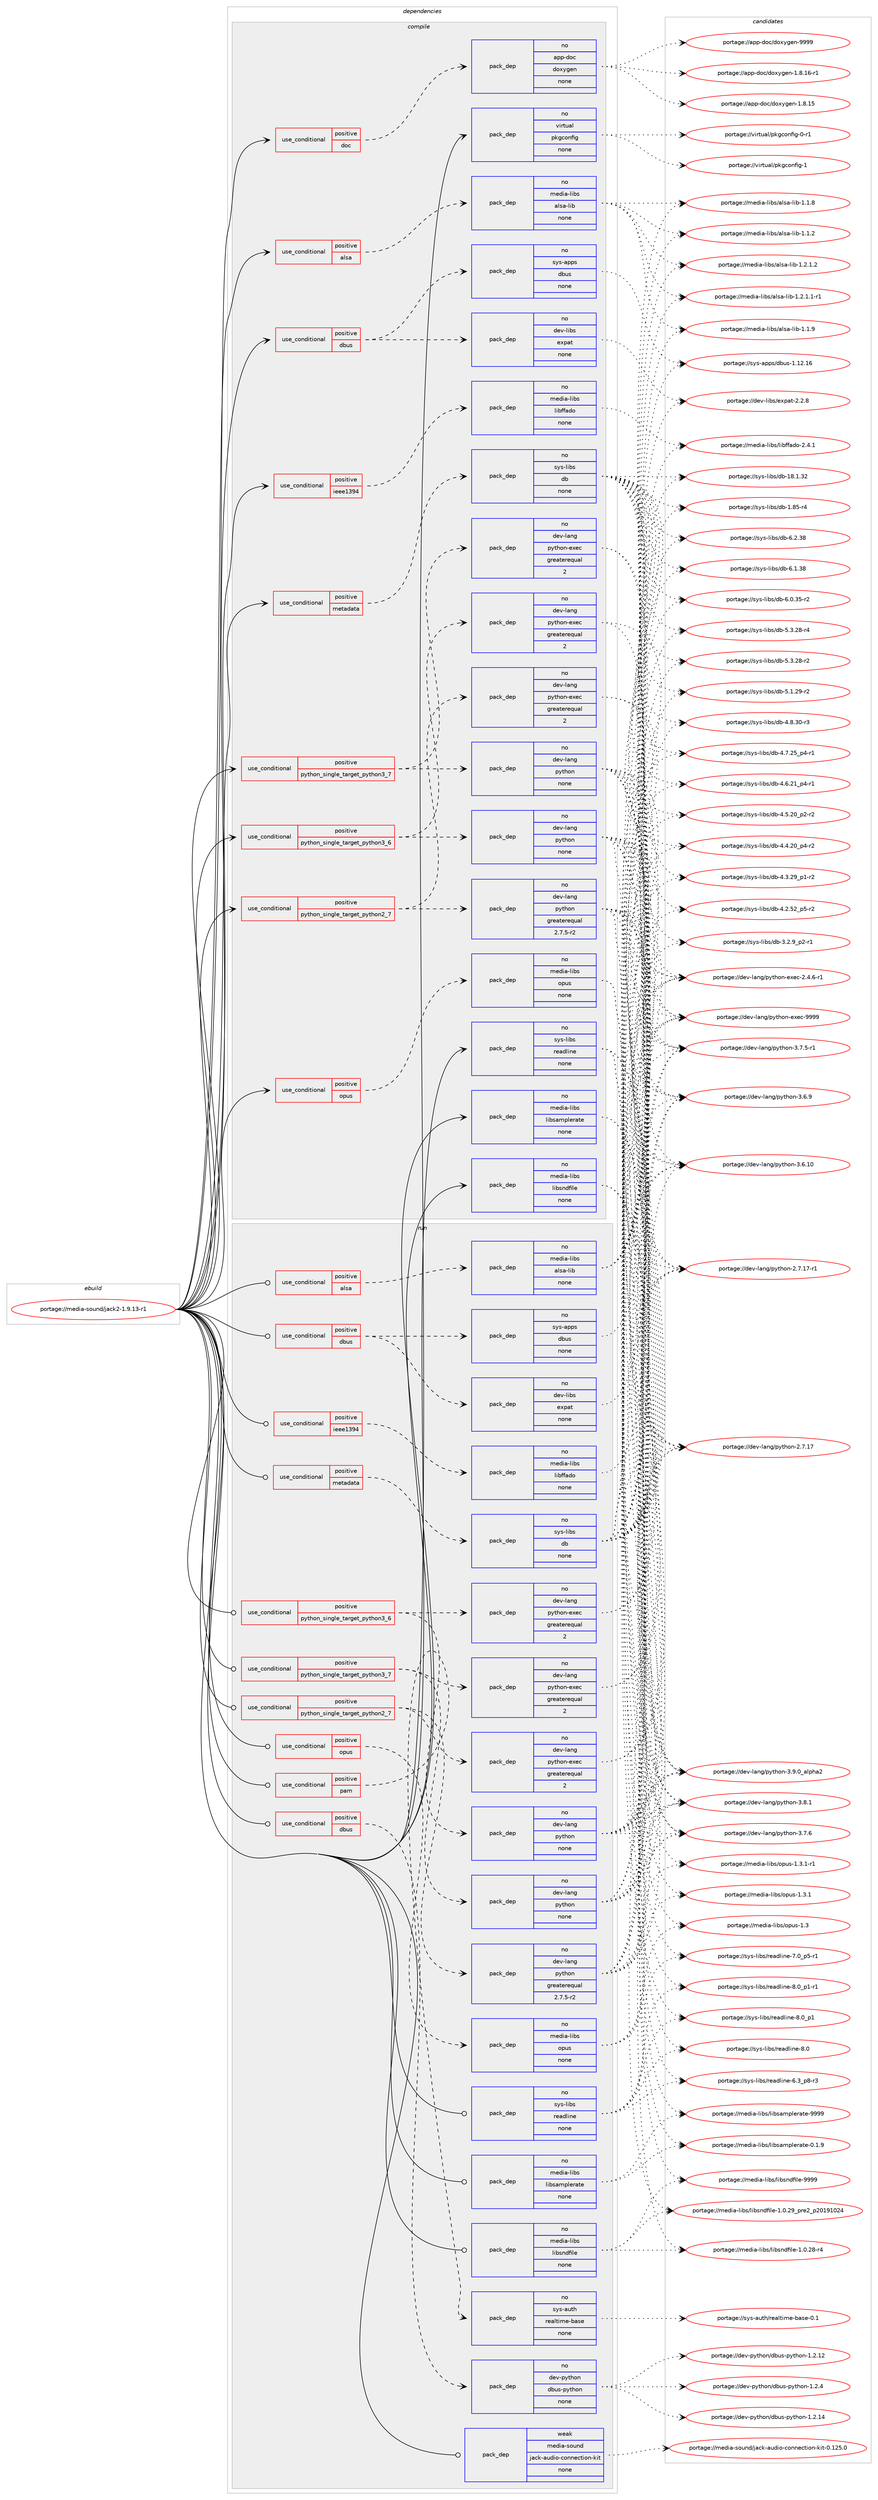 digraph prolog {

# *************
# Graph options
# *************

newrank=true;
concentrate=true;
compound=true;
graph [rankdir=LR,fontname=Helvetica,fontsize=10,ranksep=1.5];#, ranksep=2.5, nodesep=0.2];
edge  [arrowhead=vee];
node  [fontname=Helvetica,fontsize=10];

# **********
# The ebuild
# **********

subgraph cluster_leftcol {
color=gray;
rank=same;
label=<<i>ebuild</i>>;
id [label="portage://media-sound/jack2-1.9.13-r1", color=red, width=4, href="../media-sound/jack2-1.9.13-r1.svg"];
}

# ****************
# The dependencies
# ****************

subgraph cluster_midcol {
color=gray;
label=<<i>dependencies</i>>;
subgraph cluster_compile {
fillcolor="#eeeeee";
style=filled;
label=<<i>compile</i>>;
subgraph cond43619 {
dependency192289 [label=<<TABLE BORDER="0" CELLBORDER="1" CELLSPACING="0" CELLPADDING="4"><TR><TD ROWSPAN="3" CELLPADDING="10">use_conditional</TD></TR><TR><TD>positive</TD></TR><TR><TD>alsa</TD></TR></TABLE>>, shape=none, color=red];
subgraph pack145715 {
dependency192290 [label=<<TABLE BORDER="0" CELLBORDER="1" CELLSPACING="0" CELLPADDING="4" WIDTH="220"><TR><TD ROWSPAN="6" CELLPADDING="30">pack_dep</TD></TR><TR><TD WIDTH="110">no</TD></TR><TR><TD>media-libs</TD></TR><TR><TD>alsa-lib</TD></TR><TR><TD>none</TD></TR><TR><TD></TD></TR></TABLE>>, shape=none, color=blue];
}
dependency192289:e -> dependency192290:w [weight=20,style="dashed",arrowhead="vee"];
}
id:e -> dependency192289:w [weight=20,style="solid",arrowhead="vee"];
subgraph cond43620 {
dependency192291 [label=<<TABLE BORDER="0" CELLBORDER="1" CELLSPACING="0" CELLPADDING="4"><TR><TD ROWSPAN="3" CELLPADDING="10">use_conditional</TD></TR><TR><TD>positive</TD></TR><TR><TD>dbus</TD></TR></TABLE>>, shape=none, color=red];
subgraph pack145716 {
dependency192292 [label=<<TABLE BORDER="0" CELLBORDER="1" CELLSPACING="0" CELLPADDING="4" WIDTH="220"><TR><TD ROWSPAN="6" CELLPADDING="30">pack_dep</TD></TR><TR><TD WIDTH="110">no</TD></TR><TR><TD>dev-libs</TD></TR><TR><TD>expat</TD></TR><TR><TD>none</TD></TR><TR><TD></TD></TR></TABLE>>, shape=none, color=blue];
}
dependency192291:e -> dependency192292:w [weight=20,style="dashed",arrowhead="vee"];
subgraph pack145717 {
dependency192293 [label=<<TABLE BORDER="0" CELLBORDER="1" CELLSPACING="0" CELLPADDING="4" WIDTH="220"><TR><TD ROWSPAN="6" CELLPADDING="30">pack_dep</TD></TR><TR><TD WIDTH="110">no</TD></TR><TR><TD>sys-apps</TD></TR><TR><TD>dbus</TD></TR><TR><TD>none</TD></TR><TR><TD></TD></TR></TABLE>>, shape=none, color=blue];
}
dependency192291:e -> dependency192293:w [weight=20,style="dashed",arrowhead="vee"];
}
id:e -> dependency192291:w [weight=20,style="solid",arrowhead="vee"];
subgraph cond43621 {
dependency192294 [label=<<TABLE BORDER="0" CELLBORDER="1" CELLSPACING="0" CELLPADDING="4"><TR><TD ROWSPAN="3" CELLPADDING="10">use_conditional</TD></TR><TR><TD>positive</TD></TR><TR><TD>doc</TD></TR></TABLE>>, shape=none, color=red];
subgraph pack145718 {
dependency192295 [label=<<TABLE BORDER="0" CELLBORDER="1" CELLSPACING="0" CELLPADDING="4" WIDTH="220"><TR><TD ROWSPAN="6" CELLPADDING="30">pack_dep</TD></TR><TR><TD WIDTH="110">no</TD></TR><TR><TD>app-doc</TD></TR><TR><TD>doxygen</TD></TR><TR><TD>none</TD></TR><TR><TD></TD></TR></TABLE>>, shape=none, color=blue];
}
dependency192294:e -> dependency192295:w [weight=20,style="dashed",arrowhead="vee"];
}
id:e -> dependency192294:w [weight=20,style="solid",arrowhead="vee"];
subgraph cond43622 {
dependency192296 [label=<<TABLE BORDER="0" CELLBORDER="1" CELLSPACING="0" CELLPADDING="4"><TR><TD ROWSPAN="3" CELLPADDING="10">use_conditional</TD></TR><TR><TD>positive</TD></TR><TR><TD>ieee1394</TD></TR></TABLE>>, shape=none, color=red];
subgraph pack145719 {
dependency192297 [label=<<TABLE BORDER="0" CELLBORDER="1" CELLSPACING="0" CELLPADDING="4" WIDTH="220"><TR><TD ROWSPAN="6" CELLPADDING="30">pack_dep</TD></TR><TR><TD WIDTH="110">no</TD></TR><TR><TD>media-libs</TD></TR><TR><TD>libffado</TD></TR><TR><TD>none</TD></TR><TR><TD></TD></TR></TABLE>>, shape=none, color=blue];
}
dependency192296:e -> dependency192297:w [weight=20,style="dashed",arrowhead="vee"];
}
id:e -> dependency192296:w [weight=20,style="solid",arrowhead="vee"];
subgraph cond43623 {
dependency192298 [label=<<TABLE BORDER="0" CELLBORDER="1" CELLSPACING="0" CELLPADDING="4"><TR><TD ROWSPAN="3" CELLPADDING="10">use_conditional</TD></TR><TR><TD>positive</TD></TR><TR><TD>metadata</TD></TR></TABLE>>, shape=none, color=red];
subgraph pack145720 {
dependency192299 [label=<<TABLE BORDER="0" CELLBORDER="1" CELLSPACING="0" CELLPADDING="4" WIDTH="220"><TR><TD ROWSPAN="6" CELLPADDING="30">pack_dep</TD></TR><TR><TD WIDTH="110">no</TD></TR><TR><TD>sys-libs</TD></TR><TR><TD>db</TD></TR><TR><TD>none</TD></TR><TR><TD></TD></TR></TABLE>>, shape=none, color=blue];
}
dependency192298:e -> dependency192299:w [weight=20,style="dashed",arrowhead="vee"];
}
id:e -> dependency192298:w [weight=20,style="solid",arrowhead="vee"];
subgraph cond43624 {
dependency192300 [label=<<TABLE BORDER="0" CELLBORDER="1" CELLSPACING="0" CELLPADDING="4"><TR><TD ROWSPAN="3" CELLPADDING="10">use_conditional</TD></TR><TR><TD>positive</TD></TR><TR><TD>opus</TD></TR></TABLE>>, shape=none, color=red];
subgraph pack145721 {
dependency192301 [label=<<TABLE BORDER="0" CELLBORDER="1" CELLSPACING="0" CELLPADDING="4" WIDTH="220"><TR><TD ROWSPAN="6" CELLPADDING="30">pack_dep</TD></TR><TR><TD WIDTH="110">no</TD></TR><TR><TD>media-libs</TD></TR><TR><TD>opus</TD></TR><TR><TD>none</TD></TR><TR><TD></TD></TR></TABLE>>, shape=none, color=blue];
}
dependency192300:e -> dependency192301:w [weight=20,style="dashed",arrowhead="vee"];
}
id:e -> dependency192300:w [weight=20,style="solid",arrowhead="vee"];
subgraph cond43625 {
dependency192302 [label=<<TABLE BORDER="0" CELLBORDER="1" CELLSPACING="0" CELLPADDING="4"><TR><TD ROWSPAN="3" CELLPADDING="10">use_conditional</TD></TR><TR><TD>positive</TD></TR><TR><TD>python_single_target_python2_7</TD></TR></TABLE>>, shape=none, color=red];
subgraph pack145722 {
dependency192303 [label=<<TABLE BORDER="0" CELLBORDER="1" CELLSPACING="0" CELLPADDING="4" WIDTH="220"><TR><TD ROWSPAN="6" CELLPADDING="30">pack_dep</TD></TR><TR><TD WIDTH="110">no</TD></TR><TR><TD>dev-lang</TD></TR><TR><TD>python</TD></TR><TR><TD>greaterequal</TD></TR><TR><TD>2.7.5-r2</TD></TR></TABLE>>, shape=none, color=blue];
}
dependency192302:e -> dependency192303:w [weight=20,style="dashed",arrowhead="vee"];
subgraph pack145723 {
dependency192304 [label=<<TABLE BORDER="0" CELLBORDER="1" CELLSPACING="0" CELLPADDING="4" WIDTH="220"><TR><TD ROWSPAN="6" CELLPADDING="30">pack_dep</TD></TR><TR><TD WIDTH="110">no</TD></TR><TR><TD>dev-lang</TD></TR><TR><TD>python-exec</TD></TR><TR><TD>greaterequal</TD></TR><TR><TD>2</TD></TR></TABLE>>, shape=none, color=blue];
}
dependency192302:e -> dependency192304:w [weight=20,style="dashed",arrowhead="vee"];
}
id:e -> dependency192302:w [weight=20,style="solid",arrowhead="vee"];
subgraph cond43626 {
dependency192305 [label=<<TABLE BORDER="0" CELLBORDER="1" CELLSPACING="0" CELLPADDING="4"><TR><TD ROWSPAN="3" CELLPADDING="10">use_conditional</TD></TR><TR><TD>positive</TD></TR><TR><TD>python_single_target_python3_6</TD></TR></TABLE>>, shape=none, color=red];
subgraph pack145724 {
dependency192306 [label=<<TABLE BORDER="0" CELLBORDER="1" CELLSPACING="0" CELLPADDING="4" WIDTH="220"><TR><TD ROWSPAN="6" CELLPADDING="30">pack_dep</TD></TR><TR><TD WIDTH="110">no</TD></TR><TR><TD>dev-lang</TD></TR><TR><TD>python</TD></TR><TR><TD>none</TD></TR><TR><TD></TD></TR></TABLE>>, shape=none, color=blue];
}
dependency192305:e -> dependency192306:w [weight=20,style="dashed",arrowhead="vee"];
subgraph pack145725 {
dependency192307 [label=<<TABLE BORDER="0" CELLBORDER="1" CELLSPACING="0" CELLPADDING="4" WIDTH="220"><TR><TD ROWSPAN="6" CELLPADDING="30">pack_dep</TD></TR><TR><TD WIDTH="110">no</TD></TR><TR><TD>dev-lang</TD></TR><TR><TD>python-exec</TD></TR><TR><TD>greaterequal</TD></TR><TR><TD>2</TD></TR></TABLE>>, shape=none, color=blue];
}
dependency192305:e -> dependency192307:w [weight=20,style="dashed",arrowhead="vee"];
}
id:e -> dependency192305:w [weight=20,style="solid",arrowhead="vee"];
subgraph cond43627 {
dependency192308 [label=<<TABLE BORDER="0" CELLBORDER="1" CELLSPACING="0" CELLPADDING="4"><TR><TD ROWSPAN="3" CELLPADDING="10">use_conditional</TD></TR><TR><TD>positive</TD></TR><TR><TD>python_single_target_python3_7</TD></TR></TABLE>>, shape=none, color=red];
subgraph pack145726 {
dependency192309 [label=<<TABLE BORDER="0" CELLBORDER="1" CELLSPACING="0" CELLPADDING="4" WIDTH="220"><TR><TD ROWSPAN="6" CELLPADDING="30">pack_dep</TD></TR><TR><TD WIDTH="110">no</TD></TR><TR><TD>dev-lang</TD></TR><TR><TD>python</TD></TR><TR><TD>none</TD></TR><TR><TD></TD></TR></TABLE>>, shape=none, color=blue];
}
dependency192308:e -> dependency192309:w [weight=20,style="dashed",arrowhead="vee"];
subgraph pack145727 {
dependency192310 [label=<<TABLE BORDER="0" CELLBORDER="1" CELLSPACING="0" CELLPADDING="4" WIDTH="220"><TR><TD ROWSPAN="6" CELLPADDING="30">pack_dep</TD></TR><TR><TD WIDTH="110">no</TD></TR><TR><TD>dev-lang</TD></TR><TR><TD>python-exec</TD></TR><TR><TD>greaterequal</TD></TR><TR><TD>2</TD></TR></TABLE>>, shape=none, color=blue];
}
dependency192308:e -> dependency192310:w [weight=20,style="dashed",arrowhead="vee"];
}
id:e -> dependency192308:w [weight=20,style="solid",arrowhead="vee"];
subgraph pack145728 {
dependency192311 [label=<<TABLE BORDER="0" CELLBORDER="1" CELLSPACING="0" CELLPADDING="4" WIDTH="220"><TR><TD ROWSPAN="6" CELLPADDING="30">pack_dep</TD></TR><TR><TD WIDTH="110">no</TD></TR><TR><TD>media-libs</TD></TR><TR><TD>libsamplerate</TD></TR><TR><TD>none</TD></TR><TR><TD></TD></TR></TABLE>>, shape=none, color=blue];
}
id:e -> dependency192311:w [weight=20,style="solid",arrowhead="vee"];
subgraph pack145729 {
dependency192312 [label=<<TABLE BORDER="0" CELLBORDER="1" CELLSPACING="0" CELLPADDING="4" WIDTH="220"><TR><TD ROWSPAN="6" CELLPADDING="30">pack_dep</TD></TR><TR><TD WIDTH="110">no</TD></TR><TR><TD>media-libs</TD></TR><TR><TD>libsndfile</TD></TR><TR><TD>none</TD></TR><TR><TD></TD></TR></TABLE>>, shape=none, color=blue];
}
id:e -> dependency192312:w [weight=20,style="solid",arrowhead="vee"];
subgraph pack145730 {
dependency192313 [label=<<TABLE BORDER="0" CELLBORDER="1" CELLSPACING="0" CELLPADDING="4" WIDTH="220"><TR><TD ROWSPAN="6" CELLPADDING="30">pack_dep</TD></TR><TR><TD WIDTH="110">no</TD></TR><TR><TD>sys-libs</TD></TR><TR><TD>readline</TD></TR><TR><TD>none</TD></TR><TR><TD></TD></TR></TABLE>>, shape=none, color=blue];
}
id:e -> dependency192313:w [weight=20,style="solid",arrowhead="vee"];
subgraph pack145731 {
dependency192314 [label=<<TABLE BORDER="0" CELLBORDER="1" CELLSPACING="0" CELLPADDING="4" WIDTH="220"><TR><TD ROWSPAN="6" CELLPADDING="30">pack_dep</TD></TR><TR><TD WIDTH="110">no</TD></TR><TR><TD>virtual</TD></TR><TR><TD>pkgconfig</TD></TR><TR><TD>none</TD></TR><TR><TD></TD></TR></TABLE>>, shape=none, color=blue];
}
id:e -> dependency192314:w [weight=20,style="solid",arrowhead="vee"];
}
subgraph cluster_compileandrun {
fillcolor="#eeeeee";
style=filled;
label=<<i>compile and run</i>>;
}
subgraph cluster_run {
fillcolor="#eeeeee";
style=filled;
label=<<i>run</i>>;
subgraph cond43628 {
dependency192315 [label=<<TABLE BORDER="0" CELLBORDER="1" CELLSPACING="0" CELLPADDING="4"><TR><TD ROWSPAN="3" CELLPADDING="10">use_conditional</TD></TR><TR><TD>positive</TD></TR><TR><TD>alsa</TD></TR></TABLE>>, shape=none, color=red];
subgraph pack145732 {
dependency192316 [label=<<TABLE BORDER="0" CELLBORDER="1" CELLSPACING="0" CELLPADDING="4" WIDTH="220"><TR><TD ROWSPAN="6" CELLPADDING="30">pack_dep</TD></TR><TR><TD WIDTH="110">no</TD></TR><TR><TD>media-libs</TD></TR><TR><TD>alsa-lib</TD></TR><TR><TD>none</TD></TR><TR><TD></TD></TR></TABLE>>, shape=none, color=blue];
}
dependency192315:e -> dependency192316:w [weight=20,style="dashed",arrowhead="vee"];
}
id:e -> dependency192315:w [weight=20,style="solid",arrowhead="odot"];
subgraph cond43629 {
dependency192317 [label=<<TABLE BORDER="0" CELLBORDER="1" CELLSPACING="0" CELLPADDING="4"><TR><TD ROWSPAN="3" CELLPADDING="10">use_conditional</TD></TR><TR><TD>positive</TD></TR><TR><TD>dbus</TD></TR></TABLE>>, shape=none, color=red];
subgraph pack145733 {
dependency192318 [label=<<TABLE BORDER="0" CELLBORDER="1" CELLSPACING="0" CELLPADDING="4" WIDTH="220"><TR><TD ROWSPAN="6" CELLPADDING="30">pack_dep</TD></TR><TR><TD WIDTH="110">no</TD></TR><TR><TD>dev-libs</TD></TR><TR><TD>expat</TD></TR><TR><TD>none</TD></TR><TR><TD></TD></TR></TABLE>>, shape=none, color=blue];
}
dependency192317:e -> dependency192318:w [weight=20,style="dashed",arrowhead="vee"];
subgraph pack145734 {
dependency192319 [label=<<TABLE BORDER="0" CELLBORDER="1" CELLSPACING="0" CELLPADDING="4" WIDTH="220"><TR><TD ROWSPAN="6" CELLPADDING="30">pack_dep</TD></TR><TR><TD WIDTH="110">no</TD></TR><TR><TD>sys-apps</TD></TR><TR><TD>dbus</TD></TR><TR><TD>none</TD></TR><TR><TD></TD></TR></TABLE>>, shape=none, color=blue];
}
dependency192317:e -> dependency192319:w [weight=20,style="dashed",arrowhead="vee"];
}
id:e -> dependency192317:w [weight=20,style="solid",arrowhead="odot"];
subgraph cond43630 {
dependency192320 [label=<<TABLE BORDER="0" CELLBORDER="1" CELLSPACING="0" CELLPADDING="4"><TR><TD ROWSPAN="3" CELLPADDING="10">use_conditional</TD></TR><TR><TD>positive</TD></TR><TR><TD>dbus</TD></TR></TABLE>>, shape=none, color=red];
subgraph pack145735 {
dependency192321 [label=<<TABLE BORDER="0" CELLBORDER="1" CELLSPACING="0" CELLPADDING="4" WIDTH="220"><TR><TD ROWSPAN="6" CELLPADDING="30">pack_dep</TD></TR><TR><TD WIDTH="110">no</TD></TR><TR><TD>dev-python</TD></TR><TR><TD>dbus-python</TD></TR><TR><TD>none</TD></TR><TR><TD></TD></TR></TABLE>>, shape=none, color=blue];
}
dependency192320:e -> dependency192321:w [weight=20,style="dashed",arrowhead="vee"];
}
id:e -> dependency192320:w [weight=20,style="solid",arrowhead="odot"];
subgraph cond43631 {
dependency192322 [label=<<TABLE BORDER="0" CELLBORDER="1" CELLSPACING="0" CELLPADDING="4"><TR><TD ROWSPAN="3" CELLPADDING="10">use_conditional</TD></TR><TR><TD>positive</TD></TR><TR><TD>ieee1394</TD></TR></TABLE>>, shape=none, color=red];
subgraph pack145736 {
dependency192323 [label=<<TABLE BORDER="0" CELLBORDER="1" CELLSPACING="0" CELLPADDING="4" WIDTH="220"><TR><TD ROWSPAN="6" CELLPADDING="30">pack_dep</TD></TR><TR><TD WIDTH="110">no</TD></TR><TR><TD>media-libs</TD></TR><TR><TD>libffado</TD></TR><TR><TD>none</TD></TR><TR><TD></TD></TR></TABLE>>, shape=none, color=blue];
}
dependency192322:e -> dependency192323:w [weight=20,style="dashed",arrowhead="vee"];
}
id:e -> dependency192322:w [weight=20,style="solid",arrowhead="odot"];
subgraph cond43632 {
dependency192324 [label=<<TABLE BORDER="0" CELLBORDER="1" CELLSPACING="0" CELLPADDING="4"><TR><TD ROWSPAN="3" CELLPADDING="10">use_conditional</TD></TR><TR><TD>positive</TD></TR><TR><TD>metadata</TD></TR></TABLE>>, shape=none, color=red];
subgraph pack145737 {
dependency192325 [label=<<TABLE BORDER="0" CELLBORDER="1" CELLSPACING="0" CELLPADDING="4" WIDTH="220"><TR><TD ROWSPAN="6" CELLPADDING="30">pack_dep</TD></TR><TR><TD WIDTH="110">no</TD></TR><TR><TD>sys-libs</TD></TR><TR><TD>db</TD></TR><TR><TD>none</TD></TR><TR><TD></TD></TR></TABLE>>, shape=none, color=blue];
}
dependency192324:e -> dependency192325:w [weight=20,style="dashed",arrowhead="vee"];
}
id:e -> dependency192324:w [weight=20,style="solid",arrowhead="odot"];
subgraph cond43633 {
dependency192326 [label=<<TABLE BORDER="0" CELLBORDER="1" CELLSPACING="0" CELLPADDING="4"><TR><TD ROWSPAN="3" CELLPADDING="10">use_conditional</TD></TR><TR><TD>positive</TD></TR><TR><TD>opus</TD></TR></TABLE>>, shape=none, color=red];
subgraph pack145738 {
dependency192327 [label=<<TABLE BORDER="0" CELLBORDER="1" CELLSPACING="0" CELLPADDING="4" WIDTH="220"><TR><TD ROWSPAN="6" CELLPADDING="30">pack_dep</TD></TR><TR><TD WIDTH="110">no</TD></TR><TR><TD>media-libs</TD></TR><TR><TD>opus</TD></TR><TR><TD>none</TD></TR><TR><TD></TD></TR></TABLE>>, shape=none, color=blue];
}
dependency192326:e -> dependency192327:w [weight=20,style="dashed",arrowhead="vee"];
}
id:e -> dependency192326:w [weight=20,style="solid",arrowhead="odot"];
subgraph cond43634 {
dependency192328 [label=<<TABLE BORDER="0" CELLBORDER="1" CELLSPACING="0" CELLPADDING="4"><TR><TD ROWSPAN="3" CELLPADDING="10">use_conditional</TD></TR><TR><TD>positive</TD></TR><TR><TD>pam</TD></TR></TABLE>>, shape=none, color=red];
subgraph pack145739 {
dependency192329 [label=<<TABLE BORDER="0" CELLBORDER="1" CELLSPACING="0" CELLPADDING="4" WIDTH="220"><TR><TD ROWSPAN="6" CELLPADDING="30">pack_dep</TD></TR><TR><TD WIDTH="110">no</TD></TR><TR><TD>sys-auth</TD></TR><TR><TD>realtime-base</TD></TR><TR><TD>none</TD></TR><TR><TD></TD></TR></TABLE>>, shape=none, color=blue];
}
dependency192328:e -> dependency192329:w [weight=20,style="dashed",arrowhead="vee"];
}
id:e -> dependency192328:w [weight=20,style="solid",arrowhead="odot"];
subgraph cond43635 {
dependency192330 [label=<<TABLE BORDER="0" CELLBORDER="1" CELLSPACING="0" CELLPADDING="4"><TR><TD ROWSPAN="3" CELLPADDING="10">use_conditional</TD></TR><TR><TD>positive</TD></TR><TR><TD>python_single_target_python2_7</TD></TR></TABLE>>, shape=none, color=red];
subgraph pack145740 {
dependency192331 [label=<<TABLE BORDER="0" CELLBORDER="1" CELLSPACING="0" CELLPADDING="4" WIDTH="220"><TR><TD ROWSPAN="6" CELLPADDING="30">pack_dep</TD></TR><TR><TD WIDTH="110">no</TD></TR><TR><TD>dev-lang</TD></TR><TR><TD>python</TD></TR><TR><TD>greaterequal</TD></TR><TR><TD>2.7.5-r2</TD></TR></TABLE>>, shape=none, color=blue];
}
dependency192330:e -> dependency192331:w [weight=20,style="dashed",arrowhead="vee"];
subgraph pack145741 {
dependency192332 [label=<<TABLE BORDER="0" CELLBORDER="1" CELLSPACING="0" CELLPADDING="4" WIDTH="220"><TR><TD ROWSPAN="6" CELLPADDING="30">pack_dep</TD></TR><TR><TD WIDTH="110">no</TD></TR><TR><TD>dev-lang</TD></TR><TR><TD>python-exec</TD></TR><TR><TD>greaterequal</TD></TR><TR><TD>2</TD></TR></TABLE>>, shape=none, color=blue];
}
dependency192330:e -> dependency192332:w [weight=20,style="dashed",arrowhead="vee"];
}
id:e -> dependency192330:w [weight=20,style="solid",arrowhead="odot"];
subgraph cond43636 {
dependency192333 [label=<<TABLE BORDER="0" CELLBORDER="1" CELLSPACING="0" CELLPADDING="4"><TR><TD ROWSPAN="3" CELLPADDING="10">use_conditional</TD></TR><TR><TD>positive</TD></TR><TR><TD>python_single_target_python3_6</TD></TR></TABLE>>, shape=none, color=red];
subgraph pack145742 {
dependency192334 [label=<<TABLE BORDER="0" CELLBORDER="1" CELLSPACING="0" CELLPADDING="4" WIDTH="220"><TR><TD ROWSPAN="6" CELLPADDING="30">pack_dep</TD></TR><TR><TD WIDTH="110">no</TD></TR><TR><TD>dev-lang</TD></TR><TR><TD>python</TD></TR><TR><TD>none</TD></TR><TR><TD></TD></TR></TABLE>>, shape=none, color=blue];
}
dependency192333:e -> dependency192334:w [weight=20,style="dashed",arrowhead="vee"];
subgraph pack145743 {
dependency192335 [label=<<TABLE BORDER="0" CELLBORDER="1" CELLSPACING="0" CELLPADDING="4" WIDTH="220"><TR><TD ROWSPAN="6" CELLPADDING="30">pack_dep</TD></TR><TR><TD WIDTH="110">no</TD></TR><TR><TD>dev-lang</TD></TR><TR><TD>python-exec</TD></TR><TR><TD>greaterequal</TD></TR><TR><TD>2</TD></TR></TABLE>>, shape=none, color=blue];
}
dependency192333:e -> dependency192335:w [weight=20,style="dashed",arrowhead="vee"];
}
id:e -> dependency192333:w [weight=20,style="solid",arrowhead="odot"];
subgraph cond43637 {
dependency192336 [label=<<TABLE BORDER="0" CELLBORDER="1" CELLSPACING="0" CELLPADDING="4"><TR><TD ROWSPAN="3" CELLPADDING="10">use_conditional</TD></TR><TR><TD>positive</TD></TR><TR><TD>python_single_target_python3_7</TD></TR></TABLE>>, shape=none, color=red];
subgraph pack145744 {
dependency192337 [label=<<TABLE BORDER="0" CELLBORDER="1" CELLSPACING="0" CELLPADDING="4" WIDTH="220"><TR><TD ROWSPAN="6" CELLPADDING="30">pack_dep</TD></TR><TR><TD WIDTH="110">no</TD></TR><TR><TD>dev-lang</TD></TR><TR><TD>python</TD></TR><TR><TD>none</TD></TR><TR><TD></TD></TR></TABLE>>, shape=none, color=blue];
}
dependency192336:e -> dependency192337:w [weight=20,style="dashed",arrowhead="vee"];
subgraph pack145745 {
dependency192338 [label=<<TABLE BORDER="0" CELLBORDER="1" CELLSPACING="0" CELLPADDING="4" WIDTH="220"><TR><TD ROWSPAN="6" CELLPADDING="30">pack_dep</TD></TR><TR><TD WIDTH="110">no</TD></TR><TR><TD>dev-lang</TD></TR><TR><TD>python-exec</TD></TR><TR><TD>greaterequal</TD></TR><TR><TD>2</TD></TR></TABLE>>, shape=none, color=blue];
}
dependency192336:e -> dependency192338:w [weight=20,style="dashed",arrowhead="vee"];
}
id:e -> dependency192336:w [weight=20,style="solid",arrowhead="odot"];
subgraph pack145746 {
dependency192339 [label=<<TABLE BORDER="0" CELLBORDER="1" CELLSPACING="0" CELLPADDING="4" WIDTH="220"><TR><TD ROWSPAN="6" CELLPADDING="30">pack_dep</TD></TR><TR><TD WIDTH="110">no</TD></TR><TR><TD>media-libs</TD></TR><TR><TD>libsamplerate</TD></TR><TR><TD>none</TD></TR><TR><TD></TD></TR></TABLE>>, shape=none, color=blue];
}
id:e -> dependency192339:w [weight=20,style="solid",arrowhead="odot"];
subgraph pack145747 {
dependency192340 [label=<<TABLE BORDER="0" CELLBORDER="1" CELLSPACING="0" CELLPADDING="4" WIDTH="220"><TR><TD ROWSPAN="6" CELLPADDING="30">pack_dep</TD></TR><TR><TD WIDTH="110">no</TD></TR><TR><TD>media-libs</TD></TR><TR><TD>libsndfile</TD></TR><TR><TD>none</TD></TR><TR><TD></TD></TR></TABLE>>, shape=none, color=blue];
}
id:e -> dependency192340:w [weight=20,style="solid",arrowhead="odot"];
subgraph pack145748 {
dependency192341 [label=<<TABLE BORDER="0" CELLBORDER="1" CELLSPACING="0" CELLPADDING="4" WIDTH="220"><TR><TD ROWSPAN="6" CELLPADDING="30">pack_dep</TD></TR><TR><TD WIDTH="110">no</TD></TR><TR><TD>sys-libs</TD></TR><TR><TD>readline</TD></TR><TR><TD>none</TD></TR><TR><TD></TD></TR></TABLE>>, shape=none, color=blue];
}
id:e -> dependency192341:w [weight=20,style="solid",arrowhead="odot"];
subgraph pack145749 {
dependency192342 [label=<<TABLE BORDER="0" CELLBORDER="1" CELLSPACING="0" CELLPADDING="4" WIDTH="220"><TR><TD ROWSPAN="6" CELLPADDING="30">pack_dep</TD></TR><TR><TD WIDTH="110">weak</TD></TR><TR><TD>media-sound</TD></TR><TR><TD>jack-audio-connection-kit</TD></TR><TR><TD>none</TD></TR><TR><TD></TD></TR></TABLE>>, shape=none, color=blue];
}
id:e -> dependency192342:w [weight=20,style="solid",arrowhead="odot"];
}
}

# **************
# The candidates
# **************

subgraph cluster_choices {
rank=same;
color=gray;
label=<<i>candidates</i>>;

subgraph choice145715 {
color=black;
nodesep=1;
choice10910110010597451081059811547971081159745108105984549465046494650 [label="portage://media-libs/alsa-lib-1.2.1.2", color=red, width=4,href="../media-libs/alsa-lib-1.2.1.2.svg"];
choice109101100105974510810598115479710811597451081059845494650464946494511449 [label="portage://media-libs/alsa-lib-1.2.1.1-r1", color=red, width=4,href="../media-libs/alsa-lib-1.2.1.1-r1.svg"];
choice1091011001059745108105981154797108115974510810598454946494657 [label="portage://media-libs/alsa-lib-1.1.9", color=red, width=4,href="../media-libs/alsa-lib-1.1.9.svg"];
choice1091011001059745108105981154797108115974510810598454946494656 [label="portage://media-libs/alsa-lib-1.1.8", color=red, width=4,href="../media-libs/alsa-lib-1.1.8.svg"];
choice1091011001059745108105981154797108115974510810598454946494650 [label="portage://media-libs/alsa-lib-1.1.2", color=red, width=4,href="../media-libs/alsa-lib-1.1.2.svg"];
dependency192290:e -> choice10910110010597451081059811547971081159745108105984549465046494650:w [style=dotted,weight="100"];
dependency192290:e -> choice109101100105974510810598115479710811597451081059845494650464946494511449:w [style=dotted,weight="100"];
dependency192290:e -> choice1091011001059745108105981154797108115974510810598454946494657:w [style=dotted,weight="100"];
dependency192290:e -> choice1091011001059745108105981154797108115974510810598454946494656:w [style=dotted,weight="100"];
dependency192290:e -> choice1091011001059745108105981154797108115974510810598454946494650:w [style=dotted,weight="100"];
}
subgraph choice145716 {
color=black;
nodesep=1;
choice10010111845108105981154710112011297116455046504656 [label="portage://dev-libs/expat-2.2.8", color=red, width=4,href="../dev-libs/expat-2.2.8.svg"];
dependency192292:e -> choice10010111845108105981154710112011297116455046504656:w [style=dotted,weight="100"];
}
subgraph choice145717 {
color=black;
nodesep=1;
choice115121115459711211211547100981171154549464950464954 [label="portage://sys-apps/dbus-1.12.16", color=red, width=4,href="../sys-apps/dbus-1.12.16.svg"];
dependency192293:e -> choice115121115459711211211547100981171154549464950464954:w [style=dotted,weight="100"];
}
subgraph choice145718 {
color=black;
nodesep=1;
choice971121124510011199471001111201211031011104557575757 [label="portage://app-doc/doxygen-9999", color=red, width=4,href="../app-doc/doxygen-9999.svg"];
choice97112112451001119947100111120121103101110454946564649544511449 [label="portage://app-doc/doxygen-1.8.16-r1", color=red, width=4,href="../app-doc/doxygen-1.8.16-r1.svg"];
choice9711211245100111994710011112012110310111045494656464953 [label="portage://app-doc/doxygen-1.8.15", color=red, width=4,href="../app-doc/doxygen-1.8.15.svg"];
dependency192295:e -> choice971121124510011199471001111201211031011104557575757:w [style=dotted,weight="100"];
dependency192295:e -> choice97112112451001119947100111120121103101110454946564649544511449:w [style=dotted,weight="100"];
dependency192295:e -> choice9711211245100111994710011112012110310111045494656464953:w [style=dotted,weight="100"];
}
subgraph choice145719 {
color=black;
nodesep=1;
choice109101100105974510810598115471081059810210297100111455046524649 [label="portage://media-libs/libffado-2.4.1", color=red, width=4,href="../media-libs/libffado-2.4.1.svg"];
dependency192297:e -> choice109101100105974510810598115471081059810210297100111455046524649:w [style=dotted,weight="100"];
}
subgraph choice145720 {
color=black;
nodesep=1;
choice1151211154510810598115471009845544650465156 [label="portage://sys-libs/db-6.2.38", color=red, width=4,href="../sys-libs/db-6.2.38.svg"];
choice1151211154510810598115471009845544649465156 [label="portage://sys-libs/db-6.1.38", color=red, width=4,href="../sys-libs/db-6.1.38.svg"];
choice11512111545108105981154710098455446484651534511450 [label="portage://sys-libs/db-6.0.35-r2", color=red, width=4,href="../sys-libs/db-6.0.35-r2.svg"];
choice11512111545108105981154710098455346514650564511452 [label="portage://sys-libs/db-5.3.28-r4", color=red, width=4,href="../sys-libs/db-5.3.28-r4.svg"];
choice11512111545108105981154710098455346514650564511450 [label="portage://sys-libs/db-5.3.28-r2", color=red, width=4,href="../sys-libs/db-5.3.28-r2.svg"];
choice11512111545108105981154710098455346494650574511450 [label="portage://sys-libs/db-5.1.29-r2", color=red, width=4,href="../sys-libs/db-5.1.29-r2.svg"];
choice11512111545108105981154710098455246564651484511451 [label="portage://sys-libs/db-4.8.30-r3", color=red, width=4,href="../sys-libs/db-4.8.30-r3.svg"];
choice115121115451081059811547100984552465546505395112524511449 [label="portage://sys-libs/db-4.7.25_p4-r1", color=red, width=4,href="../sys-libs/db-4.7.25_p4-r1.svg"];
choice115121115451081059811547100984552465446504995112524511449 [label="portage://sys-libs/db-4.6.21_p4-r1", color=red, width=4,href="../sys-libs/db-4.6.21_p4-r1.svg"];
choice115121115451081059811547100984552465346504895112504511450 [label="portage://sys-libs/db-4.5.20_p2-r2", color=red, width=4,href="../sys-libs/db-4.5.20_p2-r2.svg"];
choice115121115451081059811547100984552465246504895112524511450 [label="portage://sys-libs/db-4.4.20_p4-r2", color=red, width=4,href="../sys-libs/db-4.4.20_p4-r2.svg"];
choice115121115451081059811547100984552465146505795112494511450 [label="portage://sys-libs/db-4.3.29_p1-r2", color=red, width=4,href="../sys-libs/db-4.3.29_p1-r2.svg"];
choice115121115451081059811547100984552465046535095112534511450 [label="portage://sys-libs/db-4.2.52_p5-r2", color=red, width=4,href="../sys-libs/db-4.2.52_p5-r2.svg"];
choice1151211154510810598115471009845514650465795112504511449 [label="portage://sys-libs/db-3.2.9_p2-r1", color=red, width=4,href="../sys-libs/db-3.2.9_p2-r1.svg"];
choice115121115451081059811547100984549564649465150 [label="portage://sys-libs/db-18.1.32", color=red, width=4,href="../sys-libs/db-18.1.32.svg"];
choice1151211154510810598115471009845494656534511452 [label="portage://sys-libs/db-1.85-r4", color=red, width=4,href="../sys-libs/db-1.85-r4.svg"];
dependency192299:e -> choice1151211154510810598115471009845544650465156:w [style=dotted,weight="100"];
dependency192299:e -> choice1151211154510810598115471009845544649465156:w [style=dotted,weight="100"];
dependency192299:e -> choice11512111545108105981154710098455446484651534511450:w [style=dotted,weight="100"];
dependency192299:e -> choice11512111545108105981154710098455346514650564511452:w [style=dotted,weight="100"];
dependency192299:e -> choice11512111545108105981154710098455346514650564511450:w [style=dotted,weight="100"];
dependency192299:e -> choice11512111545108105981154710098455346494650574511450:w [style=dotted,weight="100"];
dependency192299:e -> choice11512111545108105981154710098455246564651484511451:w [style=dotted,weight="100"];
dependency192299:e -> choice115121115451081059811547100984552465546505395112524511449:w [style=dotted,weight="100"];
dependency192299:e -> choice115121115451081059811547100984552465446504995112524511449:w [style=dotted,weight="100"];
dependency192299:e -> choice115121115451081059811547100984552465346504895112504511450:w [style=dotted,weight="100"];
dependency192299:e -> choice115121115451081059811547100984552465246504895112524511450:w [style=dotted,weight="100"];
dependency192299:e -> choice115121115451081059811547100984552465146505795112494511450:w [style=dotted,weight="100"];
dependency192299:e -> choice115121115451081059811547100984552465046535095112534511450:w [style=dotted,weight="100"];
dependency192299:e -> choice1151211154510810598115471009845514650465795112504511449:w [style=dotted,weight="100"];
dependency192299:e -> choice115121115451081059811547100984549564649465150:w [style=dotted,weight="100"];
dependency192299:e -> choice1151211154510810598115471009845494656534511452:w [style=dotted,weight="100"];
}
subgraph choice145721 {
color=black;
nodesep=1;
choice109101100105974510810598115471111121171154549465146494511449 [label="portage://media-libs/opus-1.3.1-r1", color=red, width=4,href="../media-libs/opus-1.3.1-r1.svg"];
choice10910110010597451081059811547111112117115454946514649 [label="portage://media-libs/opus-1.3.1", color=red, width=4,href="../media-libs/opus-1.3.1.svg"];
choice1091011001059745108105981154711111211711545494651 [label="portage://media-libs/opus-1.3", color=red, width=4,href="../media-libs/opus-1.3.svg"];
dependency192301:e -> choice109101100105974510810598115471111121171154549465146494511449:w [style=dotted,weight="100"];
dependency192301:e -> choice10910110010597451081059811547111112117115454946514649:w [style=dotted,weight="100"];
dependency192301:e -> choice1091011001059745108105981154711111211711545494651:w [style=dotted,weight="100"];
}
subgraph choice145722 {
color=black;
nodesep=1;
choice10010111845108971101034711212111610411111045514657464895971081121049750 [label="portage://dev-lang/python-3.9.0_alpha2", color=red, width=4,href="../dev-lang/python-3.9.0_alpha2.svg"];
choice100101118451089711010347112121116104111110455146564649 [label="portage://dev-lang/python-3.8.1", color=red, width=4,href="../dev-lang/python-3.8.1.svg"];
choice100101118451089711010347112121116104111110455146554654 [label="portage://dev-lang/python-3.7.6", color=red, width=4,href="../dev-lang/python-3.7.6.svg"];
choice1001011184510897110103471121211161041111104551465546534511449 [label="portage://dev-lang/python-3.7.5-r1", color=red, width=4,href="../dev-lang/python-3.7.5-r1.svg"];
choice100101118451089711010347112121116104111110455146544657 [label="portage://dev-lang/python-3.6.9", color=red, width=4,href="../dev-lang/python-3.6.9.svg"];
choice10010111845108971101034711212111610411111045514654464948 [label="portage://dev-lang/python-3.6.10", color=red, width=4,href="../dev-lang/python-3.6.10.svg"];
choice100101118451089711010347112121116104111110455046554649554511449 [label="portage://dev-lang/python-2.7.17-r1", color=red, width=4,href="../dev-lang/python-2.7.17-r1.svg"];
choice10010111845108971101034711212111610411111045504655464955 [label="portage://dev-lang/python-2.7.17", color=red, width=4,href="../dev-lang/python-2.7.17.svg"];
dependency192303:e -> choice10010111845108971101034711212111610411111045514657464895971081121049750:w [style=dotted,weight="100"];
dependency192303:e -> choice100101118451089711010347112121116104111110455146564649:w [style=dotted,weight="100"];
dependency192303:e -> choice100101118451089711010347112121116104111110455146554654:w [style=dotted,weight="100"];
dependency192303:e -> choice1001011184510897110103471121211161041111104551465546534511449:w [style=dotted,weight="100"];
dependency192303:e -> choice100101118451089711010347112121116104111110455146544657:w [style=dotted,weight="100"];
dependency192303:e -> choice10010111845108971101034711212111610411111045514654464948:w [style=dotted,weight="100"];
dependency192303:e -> choice100101118451089711010347112121116104111110455046554649554511449:w [style=dotted,weight="100"];
dependency192303:e -> choice10010111845108971101034711212111610411111045504655464955:w [style=dotted,weight="100"];
}
subgraph choice145723 {
color=black;
nodesep=1;
choice10010111845108971101034711212111610411111045101120101994557575757 [label="portage://dev-lang/python-exec-9999", color=red, width=4,href="../dev-lang/python-exec-9999.svg"];
choice10010111845108971101034711212111610411111045101120101994550465246544511449 [label="portage://dev-lang/python-exec-2.4.6-r1", color=red, width=4,href="../dev-lang/python-exec-2.4.6-r1.svg"];
dependency192304:e -> choice10010111845108971101034711212111610411111045101120101994557575757:w [style=dotted,weight="100"];
dependency192304:e -> choice10010111845108971101034711212111610411111045101120101994550465246544511449:w [style=dotted,weight="100"];
}
subgraph choice145724 {
color=black;
nodesep=1;
choice10010111845108971101034711212111610411111045514657464895971081121049750 [label="portage://dev-lang/python-3.9.0_alpha2", color=red, width=4,href="../dev-lang/python-3.9.0_alpha2.svg"];
choice100101118451089711010347112121116104111110455146564649 [label="portage://dev-lang/python-3.8.1", color=red, width=4,href="../dev-lang/python-3.8.1.svg"];
choice100101118451089711010347112121116104111110455146554654 [label="portage://dev-lang/python-3.7.6", color=red, width=4,href="../dev-lang/python-3.7.6.svg"];
choice1001011184510897110103471121211161041111104551465546534511449 [label="portage://dev-lang/python-3.7.5-r1", color=red, width=4,href="../dev-lang/python-3.7.5-r1.svg"];
choice100101118451089711010347112121116104111110455146544657 [label="portage://dev-lang/python-3.6.9", color=red, width=4,href="../dev-lang/python-3.6.9.svg"];
choice10010111845108971101034711212111610411111045514654464948 [label="portage://dev-lang/python-3.6.10", color=red, width=4,href="../dev-lang/python-3.6.10.svg"];
choice100101118451089711010347112121116104111110455046554649554511449 [label="portage://dev-lang/python-2.7.17-r1", color=red, width=4,href="../dev-lang/python-2.7.17-r1.svg"];
choice10010111845108971101034711212111610411111045504655464955 [label="portage://dev-lang/python-2.7.17", color=red, width=4,href="../dev-lang/python-2.7.17.svg"];
dependency192306:e -> choice10010111845108971101034711212111610411111045514657464895971081121049750:w [style=dotted,weight="100"];
dependency192306:e -> choice100101118451089711010347112121116104111110455146564649:w [style=dotted,weight="100"];
dependency192306:e -> choice100101118451089711010347112121116104111110455146554654:w [style=dotted,weight="100"];
dependency192306:e -> choice1001011184510897110103471121211161041111104551465546534511449:w [style=dotted,weight="100"];
dependency192306:e -> choice100101118451089711010347112121116104111110455146544657:w [style=dotted,weight="100"];
dependency192306:e -> choice10010111845108971101034711212111610411111045514654464948:w [style=dotted,weight="100"];
dependency192306:e -> choice100101118451089711010347112121116104111110455046554649554511449:w [style=dotted,weight="100"];
dependency192306:e -> choice10010111845108971101034711212111610411111045504655464955:w [style=dotted,weight="100"];
}
subgraph choice145725 {
color=black;
nodesep=1;
choice10010111845108971101034711212111610411111045101120101994557575757 [label="portage://dev-lang/python-exec-9999", color=red, width=4,href="../dev-lang/python-exec-9999.svg"];
choice10010111845108971101034711212111610411111045101120101994550465246544511449 [label="portage://dev-lang/python-exec-2.4.6-r1", color=red, width=4,href="../dev-lang/python-exec-2.4.6-r1.svg"];
dependency192307:e -> choice10010111845108971101034711212111610411111045101120101994557575757:w [style=dotted,weight="100"];
dependency192307:e -> choice10010111845108971101034711212111610411111045101120101994550465246544511449:w [style=dotted,weight="100"];
}
subgraph choice145726 {
color=black;
nodesep=1;
choice10010111845108971101034711212111610411111045514657464895971081121049750 [label="portage://dev-lang/python-3.9.0_alpha2", color=red, width=4,href="../dev-lang/python-3.9.0_alpha2.svg"];
choice100101118451089711010347112121116104111110455146564649 [label="portage://dev-lang/python-3.8.1", color=red, width=4,href="../dev-lang/python-3.8.1.svg"];
choice100101118451089711010347112121116104111110455146554654 [label="portage://dev-lang/python-3.7.6", color=red, width=4,href="../dev-lang/python-3.7.6.svg"];
choice1001011184510897110103471121211161041111104551465546534511449 [label="portage://dev-lang/python-3.7.5-r1", color=red, width=4,href="../dev-lang/python-3.7.5-r1.svg"];
choice100101118451089711010347112121116104111110455146544657 [label="portage://dev-lang/python-3.6.9", color=red, width=4,href="../dev-lang/python-3.6.9.svg"];
choice10010111845108971101034711212111610411111045514654464948 [label="portage://dev-lang/python-3.6.10", color=red, width=4,href="../dev-lang/python-3.6.10.svg"];
choice100101118451089711010347112121116104111110455046554649554511449 [label="portage://dev-lang/python-2.7.17-r1", color=red, width=4,href="../dev-lang/python-2.7.17-r1.svg"];
choice10010111845108971101034711212111610411111045504655464955 [label="portage://dev-lang/python-2.7.17", color=red, width=4,href="../dev-lang/python-2.7.17.svg"];
dependency192309:e -> choice10010111845108971101034711212111610411111045514657464895971081121049750:w [style=dotted,weight="100"];
dependency192309:e -> choice100101118451089711010347112121116104111110455146564649:w [style=dotted,weight="100"];
dependency192309:e -> choice100101118451089711010347112121116104111110455146554654:w [style=dotted,weight="100"];
dependency192309:e -> choice1001011184510897110103471121211161041111104551465546534511449:w [style=dotted,weight="100"];
dependency192309:e -> choice100101118451089711010347112121116104111110455146544657:w [style=dotted,weight="100"];
dependency192309:e -> choice10010111845108971101034711212111610411111045514654464948:w [style=dotted,weight="100"];
dependency192309:e -> choice100101118451089711010347112121116104111110455046554649554511449:w [style=dotted,weight="100"];
dependency192309:e -> choice10010111845108971101034711212111610411111045504655464955:w [style=dotted,weight="100"];
}
subgraph choice145727 {
color=black;
nodesep=1;
choice10010111845108971101034711212111610411111045101120101994557575757 [label="portage://dev-lang/python-exec-9999", color=red, width=4,href="../dev-lang/python-exec-9999.svg"];
choice10010111845108971101034711212111610411111045101120101994550465246544511449 [label="portage://dev-lang/python-exec-2.4.6-r1", color=red, width=4,href="../dev-lang/python-exec-2.4.6-r1.svg"];
dependency192310:e -> choice10010111845108971101034711212111610411111045101120101994557575757:w [style=dotted,weight="100"];
dependency192310:e -> choice10010111845108971101034711212111610411111045101120101994550465246544511449:w [style=dotted,weight="100"];
}
subgraph choice145728 {
color=black;
nodesep=1;
choice109101100105974510810598115471081059811597109112108101114971161014557575757 [label="portage://media-libs/libsamplerate-9999", color=red, width=4,href="../media-libs/libsamplerate-9999.svg"];
choice10910110010597451081059811547108105981159710911210810111497116101454846494657 [label="portage://media-libs/libsamplerate-0.1.9", color=red, width=4,href="../media-libs/libsamplerate-0.1.9.svg"];
dependency192311:e -> choice109101100105974510810598115471081059811597109112108101114971161014557575757:w [style=dotted,weight="100"];
dependency192311:e -> choice10910110010597451081059811547108105981159710911210810111497116101454846494657:w [style=dotted,weight="100"];
}
subgraph choice145729 {
color=black;
nodesep=1;
choice10910110010597451081059811547108105981151101001021051081014557575757 [label="portage://media-libs/libsndfile-9999", color=red, width=4,href="../media-libs/libsndfile-9999.svg"];
choice1091011001059745108105981154710810598115110100102105108101454946484650579511211410150951125048495749485052 [label="portage://media-libs/libsndfile-1.0.29_pre2_p20191024", color=red, width=4,href="../media-libs/libsndfile-1.0.29_pre2_p20191024.svg"];
choice1091011001059745108105981154710810598115110100102105108101454946484650564511452 [label="portage://media-libs/libsndfile-1.0.28-r4", color=red, width=4,href="../media-libs/libsndfile-1.0.28-r4.svg"];
dependency192312:e -> choice10910110010597451081059811547108105981151101001021051081014557575757:w [style=dotted,weight="100"];
dependency192312:e -> choice1091011001059745108105981154710810598115110100102105108101454946484650579511211410150951125048495749485052:w [style=dotted,weight="100"];
dependency192312:e -> choice1091011001059745108105981154710810598115110100102105108101454946484650564511452:w [style=dotted,weight="100"];
}
subgraph choice145730 {
color=black;
nodesep=1;
choice115121115451081059811547114101971001081051101014556464895112494511449 [label="portage://sys-libs/readline-8.0_p1-r1", color=red, width=4,href="../sys-libs/readline-8.0_p1-r1.svg"];
choice11512111545108105981154711410197100108105110101455646489511249 [label="portage://sys-libs/readline-8.0_p1", color=red, width=4,href="../sys-libs/readline-8.0_p1.svg"];
choice1151211154510810598115471141019710010810511010145564648 [label="portage://sys-libs/readline-8.0", color=red, width=4,href="../sys-libs/readline-8.0.svg"];
choice115121115451081059811547114101971001081051101014555464895112534511449 [label="portage://sys-libs/readline-7.0_p5-r1", color=red, width=4,href="../sys-libs/readline-7.0_p5-r1.svg"];
choice115121115451081059811547114101971001081051101014554465195112564511451 [label="portage://sys-libs/readline-6.3_p8-r3", color=red, width=4,href="../sys-libs/readline-6.3_p8-r3.svg"];
dependency192313:e -> choice115121115451081059811547114101971001081051101014556464895112494511449:w [style=dotted,weight="100"];
dependency192313:e -> choice11512111545108105981154711410197100108105110101455646489511249:w [style=dotted,weight="100"];
dependency192313:e -> choice1151211154510810598115471141019710010810511010145564648:w [style=dotted,weight="100"];
dependency192313:e -> choice115121115451081059811547114101971001081051101014555464895112534511449:w [style=dotted,weight="100"];
dependency192313:e -> choice115121115451081059811547114101971001081051101014554465195112564511451:w [style=dotted,weight="100"];
}
subgraph choice145731 {
color=black;
nodesep=1;
choice1181051141161179710847112107103991111101021051034549 [label="portage://virtual/pkgconfig-1", color=red, width=4,href="../virtual/pkgconfig-1.svg"];
choice11810511411611797108471121071039911111010210510345484511449 [label="portage://virtual/pkgconfig-0-r1", color=red, width=4,href="../virtual/pkgconfig-0-r1.svg"];
dependency192314:e -> choice1181051141161179710847112107103991111101021051034549:w [style=dotted,weight="100"];
dependency192314:e -> choice11810511411611797108471121071039911111010210510345484511449:w [style=dotted,weight="100"];
}
subgraph choice145732 {
color=black;
nodesep=1;
choice10910110010597451081059811547971081159745108105984549465046494650 [label="portage://media-libs/alsa-lib-1.2.1.2", color=red, width=4,href="../media-libs/alsa-lib-1.2.1.2.svg"];
choice109101100105974510810598115479710811597451081059845494650464946494511449 [label="portage://media-libs/alsa-lib-1.2.1.1-r1", color=red, width=4,href="../media-libs/alsa-lib-1.2.1.1-r1.svg"];
choice1091011001059745108105981154797108115974510810598454946494657 [label="portage://media-libs/alsa-lib-1.1.9", color=red, width=4,href="../media-libs/alsa-lib-1.1.9.svg"];
choice1091011001059745108105981154797108115974510810598454946494656 [label="portage://media-libs/alsa-lib-1.1.8", color=red, width=4,href="../media-libs/alsa-lib-1.1.8.svg"];
choice1091011001059745108105981154797108115974510810598454946494650 [label="portage://media-libs/alsa-lib-1.1.2", color=red, width=4,href="../media-libs/alsa-lib-1.1.2.svg"];
dependency192316:e -> choice10910110010597451081059811547971081159745108105984549465046494650:w [style=dotted,weight="100"];
dependency192316:e -> choice109101100105974510810598115479710811597451081059845494650464946494511449:w [style=dotted,weight="100"];
dependency192316:e -> choice1091011001059745108105981154797108115974510810598454946494657:w [style=dotted,weight="100"];
dependency192316:e -> choice1091011001059745108105981154797108115974510810598454946494656:w [style=dotted,weight="100"];
dependency192316:e -> choice1091011001059745108105981154797108115974510810598454946494650:w [style=dotted,weight="100"];
}
subgraph choice145733 {
color=black;
nodesep=1;
choice10010111845108105981154710112011297116455046504656 [label="portage://dev-libs/expat-2.2.8", color=red, width=4,href="../dev-libs/expat-2.2.8.svg"];
dependency192318:e -> choice10010111845108105981154710112011297116455046504656:w [style=dotted,weight="100"];
}
subgraph choice145734 {
color=black;
nodesep=1;
choice115121115459711211211547100981171154549464950464954 [label="portage://sys-apps/dbus-1.12.16", color=red, width=4,href="../sys-apps/dbus-1.12.16.svg"];
dependency192319:e -> choice115121115459711211211547100981171154549464950464954:w [style=dotted,weight="100"];
}
subgraph choice145735 {
color=black;
nodesep=1;
choice10010111845112121116104111110471009811711545112121116104111110454946504652 [label="portage://dev-python/dbus-python-1.2.4", color=red, width=4,href="../dev-python/dbus-python-1.2.4.svg"];
choice1001011184511212111610411111047100981171154511212111610411111045494650464952 [label="portage://dev-python/dbus-python-1.2.14", color=red, width=4,href="../dev-python/dbus-python-1.2.14.svg"];
choice1001011184511212111610411111047100981171154511212111610411111045494650464950 [label="portage://dev-python/dbus-python-1.2.12", color=red, width=4,href="../dev-python/dbus-python-1.2.12.svg"];
dependency192321:e -> choice10010111845112121116104111110471009811711545112121116104111110454946504652:w [style=dotted,weight="100"];
dependency192321:e -> choice1001011184511212111610411111047100981171154511212111610411111045494650464952:w [style=dotted,weight="100"];
dependency192321:e -> choice1001011184511212111610411111047100981171154511212111610411111045494650464950:w [style=dotted,weight="100"];
}
subgraph choice145736 {
color=black;
nodesep=1;
choice109101100105974510810598115471081059810210297100111455046524649 [label="portage://media-libs/libffado-2.4.1", color=red, width=4,href="../media-libs/libffado-2.4.1.svg"];
dependency192323:e -> choice109101100105974510810598115471081059810210297100111455046524649:w [style=dotted,weight="100"];
}
subgraph choice145737 {
color=black;
nodesep=1;
choice1151211154510810598115471009845544650465156 [label="portage://sys-libs/db-6.2.38", color=red, width=4,href="../sys-libs/db-6.2.38.svg"];
choice1151211154510810598115471009845544649465156 [label="portage://sys-libs/db-6.1.38", color=red, width=4,href="../sys-libs/db-6.1.38.svg"];
choice11512111545108105981154710098455446484651534511450 [label="portage://sys-libs/db-6.0.35-r2", color=red, width=4,href="../sys-libs/db-6.0.35-r2.svg"];
choice11512111545108105981154710098455346514650564511452 [label="portage://sys-libs/db-5.3.28-r4", color=red, width=4,href="../sys-libs/db-5.3.28-r4.svg"];
choice11512111545108105981154710098455346514650564511450 [label="portage://sys-libs/db-5.3.28-r2", color=red, width=4,href="../sys-libs/db-5.3.28-r2.svg"];
choice11512111545108105981154710098455346494650574511450 [label="portage://sys-libs/db-5.1.29-r2", color=red, width=4,href="../sys-libs/db-5.1.29-r2.svg"];
choice11512111545108105981154710098455246564651484511451 [label="portage://sys-libs/db-4.8.30-r3", color=red, width=4,href="../sys-libs/db-4.8.30-r3.svg"];
choice115121115451081059811547100984552465546505395112524511449 [label="portage://sys-libs/db-4.7.25_p4-r1", color=red, width=4,href="../sys-libs/db-4.7.25_p4-r1.svg"];
choice115121115451081059811547100984552465446504995112524511449 [label="portage://sys-libs/db-4.6.21_p4-r1", color=red, width=4,href="../sys-libs/db-4.6.21_p4-r1.svg"];
choice115121115451081059811547100984552465346504895112504511450 [label="portage://sys-libs/db-4.5.20_p2-r2", color=red, width=4,href="../sys-libs/db-4.5.20_p2-r2.svg"];
choice115121115451081059811547100984552465246504895112524511450 [label="portage://sys-libs/db-4.4.20_p4-r2", color=red, width=4,href="../sys-libs/db-4.4.20_p4-r2.svg"];
choice115121115451081059811547100984552465146505795112494511450 [label="portage://sys-libs/db-4.3.29_p1-r2", color=red, width=4,href="../sys-libs/db-4.3.29_p1-r2.svg"];
choice115121115451081059811547100984552465046535095112534511450 [label="portage://sys-libs/db-4.2.52_p5-r2", color=red, width=4,href="../sys-libs/db-4.2.52_p5-r2.svg"];
choice1151211154510810598115471009845514650465795112504511449 [label="portage://sys-libs/db-3.2.9_p2-r1", color=red, width=4,href="../sys-libs/db-3.2.9_p2-r1.svg"];
choice115121115451081059811547100984549564649465150 [label="portage://sys-libs/db-18.1.32", color=red, width=4,href="../sys-libs/db-18.1.32.svg"];
choice1151211154510810598115471009845494656534511452 [label="portage://sys-libs/db-1.85-r4", color=red, width=4,href="../sys-libs/db-1.85-r4.svg"];
dependency192325:e -> choice1151211154510810598115471009845544650465156:w [style=dotted,weight="100"];
dependency192325:e -> choice1151211154510810598115471009845544649465156:w [style=dotted,weight="100"];
dependency192325:e -> choice11512111545108105981154710098455446484651534511450:w [style=dotted,weight="100"];
dependency192325:e -> choice11512111545108105981154710098455346514650564511452:w [style=dotted,weight="100"];
dependency192325:e -> choice11512111545108105981154710098455346514650564511450:w [style=dotted,weight="100"];
dependency192325:e -> choice11512111545108105981154710098455346494650574511450:w [style=dotted,weight="100"];
dependency192325:e -> choice11512111545108105981154710098455246564651484511451:w [style=dotted,weight="100"];
dependency192325:e -> choice115121115451081059811547100984552465546505395112524511449:w [style=dotted,weight="100"];
dependency192325:e -> choice115121115451081059811547100984552465446504995112524511449:w [style=dotted,weight="100"];
dependency192325:e -> choice115121115451081059811547100984552465346504895112504511450:w [style=dotted,weight="100"];
dependency192325:e -> choice115121115451081059811547100984552465246504895112524511450:w [style=dotted,weight="100"];
dependency192325:e -> choice115121115451081059811547100984552465146505795112494511450:w [style=dotted,weight="100"];
dependency192325:e -> choice115121115451081059811547100984552465046535095112534511450:w [style=dotted,weight="100"];
dependency192325:e -> choice1151211154510810598115471009845514650465795112504511449:w [style=dotted,weight="100"];
dependency192325:e -> choice115121115451081059811547100984549564649465150:w [style=dotted,weight="100"];
dependency192325:e -> choice1151211154510810598115471009845494656534511452:w [style=dotted,weight="100"];
}
subgraph choice145738 {
color=black;
nodesep=1;
choice109101100105974510810598115471111121171154549465146494511449 [label="portage://media-libs/opus-1.3.1-r1", color=red, width=4,href="../media-libs/opus-1.3.1-r1.svg"];
choice10910110010597451081059811547111112117115454946514649 [label="portage://media-libs/opus-1.3.1", color=red, width=4,href="../media-libs/opus-1.3.1.svg"];
choice1091011001059745108105981154711111211711545494651 [label="portage://media-libs/opus-1.3", color=red, width=4,href="../media-libs/opus-1.3.svg"];
dependency192327:e -> choice109101100105974510810598115471111121171154549465146494511449:w [style=dotted,weight="100"];
dependency192327:e -> choice10910110010597451081059811547111112117115454946514649:w [style=dotted,weight="100"];
dependency192327:e -> choice1091011001059745108105981154711111211711545494651:w [style=dotted,weight="100"];
}
subgraph choice145739 {
color=black;
nodesep=1;
choice1151211154597117116104471141019710811610510910145989711510145484649 [label="portage://sys-auth/realtime-base-0.1", color=red, width=4,href="../sys-auth/realtime-base-0.1.svg"];
dependency192329:e -> choice1151211154597117116104471141019710811610510910145989711510145484649:w [style=dotted,weight="100"];
}
subgraph choice145740 {
color=black;
nodesep=1;
choice10010111845108971101034711212111610411111045514657464895971081121049750 [label="portage://dev-lang/python-3.9.0_alpha2", color=red, width=4,href="../dev-lang/python-3.9.0_alpha2.svg"];
choice100101118451089711010347112121116104111110455146564649 [label="portage://dev-lang/python-3.8.1", color=red, width=4,href="../dev-lang/python-3.8.1.svg"];
choice100101118451089711010347112121116104111110455146554654 [label="portage://dev-lang/python-3.7.6", color=red, width=4,href="../dev-lang/python-3.7.6.svg"];
choice1001011184510897110103471121211161041111104551465546534511449 [label="portage://dev-lang/python-3.7.5-r1", color=red, width=4,href="../dev-lang/python-3.7.5-r1.svg"];
choice100101118451089711010347112121116104111110455146544657 [label="portage://dev-lang/python-3.6.9", color=red, width=4,href="../dev-lang/python-3.6.9.svg"];
choice10010111845108971101034711212111610411111045514654464948 [label="portage://dev-lang/python-3.6.10", color=red, width=4,href="../dev-lang/python-3.6.10.svg"];
choice100101118451089711010347112121116104111110455046554649554511449 [label="portage://dev-lang/python-2.7.17-r1", color=red, width=4,href="../dev-lang/python-2.7.17-r1.svg"];
choice10010111845108971101034711212111610411111045504655464955 [label="portage://dev-lang/python-2.7.17", color=red, width=4,href="../dev-lang/python-2.7.17.svg"];
dependency192331:e -> choice10010111845108971101034711212111610411111045514657464895971081121049750:w [style=dotted,weight="100"];
dependency192331:e -> choice100101118451089711010347112121116104111110455146564649:w [style=dotted,weight="100"];
dependency192331:e -> choice100101118451089711010347112121116104111110455146554654:w [style=dotted,weight="100"];
dependency192331:e -> choice1001011184510897110103471121211161041111104551465546534511449:w [style=dotted,weight="100"];
dependency192331:e -> choice100101118451089711010347112121116104111110455146544657:w [style=dotted,weight="100"];
dependency192331:e -> choice10010111845108971101034711212111610411111045514654464948:w [style=dotted,weight="100"];
dependency192331:e -> choice100101118451089711010347112121116104111110455046554649554511449:w [style=dotted,weight="100"];
dependency192331:e -> choice10010111845108971101034711212111610411111045504655464955:w [style=dotted,weight="100"];
}
subgraph choice145741 {
color=black;
nodesep=1;
choice10010111845108971101034711212111610411111045101120101994557575757 [label="portage://dev-lang/python-exec-9999", color=red, width=4,href="../dev-lang/python-exec-9999.svg"];
choice10010111845108971101034711212111610411111045101120101994550465246544511449 [label="portage://dev-lang/python-exec-2.4.6-r1", color=red, width=4,href="../dev-lang/python-exec-2.4.6-r1.svg"];
dependency192332:e -> choice10010111845108971101034711212111610411111045101120101994557575757:w [style=dotted,weight="100"];
dependency192332:e -> choice10010111845108971101034711212111610411111045101120101994550465246544511449:w [style=dotted,weight="100"];
}
subgraph choice145742 {
color=black;
nodesep=1;
choice10010111845108971101034711212111610411111045514657464895971081121049750 [label="portage://dev-lang/python-3.9.0_alpha2", color=red, width=4,href="../dev-lang/python-3.9.0_alpha2.svg"];
choice100101118451089711010347112121116104111110455146564649 [label="portage://dev-lang/python-3.8.1", color=red, width=4,href="../dev-lang/python-3.8.1.svg"];
choice100101118451089711010347112121116104111110455146554654 [label="portage://dev-lang/python-3.7.6", color=red, width=4,href="../dev-lang/python-3.7.6.svg"];
choice1001011184510897110103471121211161041111104551465546534511449 [label="portage://dev-lang/python-3.7.5-r1", color=red, width=4,href="../dev-lang/python-3.7.5-r1.svg"];
choice100101118451089711010347112121116104111110455146544657 [label="portage://dev-lang/python-3.6.9", color=red, width=4,href="../dev-lang/python-3.6.9.svg"];
choice10010111845108971101034711212111610411111045514654464948 [label="portage://dev-lang/python-3.6.10", color=red, width=4,href="../dev-lang/python-3.6.10.svg"];
choice100101118451089711010347112121116104111110455046554649554511449 [label="portage://dev-lang/python-2.7.17-r1", color=red, width=4,href="../dev-lang/python-2.7.17-r1.svg"];
choice10010111845108971101034711212111610411111045504655464955 [label="portage://dev-lang/python-2.7.17", color=red, width=4,href="../dev-lang/python-2.7.17.svg"];
dependency192334:e -> choice10010111845108971101034711212111610411111045514657464895971081121049750:w [style=dotted,weight="100"];
dependency192334:e -> choice100101118451089711010347112121116104111110455146564649:w [style=dotted,weight="100"];
dependency192334:e -> choice100101118451089711010347112121116104111110455146554654:w [style=dotted,weight="100"];
dependency192334:e -> choice1001011184510897110103471121211161041111104551465546534511449:w [style=dotted,weight="100"];
dependency192334:e -> choice100101118451089711010347112121116104111110455146544657:w [style=dotted,weight="100"];
dependency192334:e -> choice10010111845108971101034711212111610411111045514654464948:w [style=dotted,weight="100"];
dependency192334:e -> choice100101118451089711010347112121116104111110455046554649554511449:w [style=dotted,weight="100"];
dependency192334:e -> choice10010111845108971101034711212111610411111045504655464955:w [style=dotted,weight="100"];
}
subgraph choice145743 {
color=black;
nodesep=1;
choice10010111845108971101034711212111610411111045101120101994557575757 [label="portage://dev-lang/python-exec-9999", color=red, width=4,href="../dev-lang/python-exec-9999.svg"];
choice10010111845108971101034711212111610411111045101120101994550465246544511449 [label="portage://dev-lang/python-exec-2.4.6-r1", color=red, width=4,href="../dev-lang/python-exec-2.4.6-r1.svg"];
dependency192335:e -> choice10010111845108971101034711212111610411111045101120101994557575757:w [style=dotted,weight="100"];
dependency192335:e -> choice10010111845108971101034711212111610411111045101120101994550465246544511449:w [style=dotted,weight="100"];
}
subgraph choice145744 {
color=black;
nodesep=1;
choice10010111845108971101034711212111610411111045514657464895971081121049750 [label="portage://dev-lang/python-3.9.0_alpha2", color=red, width=4,href="../dev-lang/python-3.9.0_alpha2.svg"];
choice100101118451089711010347112121116104111110455146564649 [label="portage://dev-lang/python-3.8.1", color=red, width=4,href="../dev-lang/python-3.8.1.svg"];
choice100101118451089711010347112121116104111110455146554654 [label="portage://dev-lang/python-3.7.6", color=red, width=4,href="../dev-lang/python-3.7.6.svg"];
choice1001011184510897110103471121211161041111104551465546534511449 [label="portage://dev-lang/python-3.7.5-r1", color=red, width=4,href="../dev-lang/python-3.7.5-r1.svg"];
choice100101118451089711010347112121116104111110455146544657 [label="portage://dev-lang/python-3.6.9", color=red, width=4,href="../dev-lang/python-3.6.9.svg"];
choice10010111845108971101034711212111610411111045514654464948 [label="portage://dev-lang/python-3.6.10", color=red, width=4,href="../dev-lang/python-3.6.10.svg"];
choice100101118451089711010347112121116104111110455046554649554511449 [label="portage://dev-lang/python-2.7.17-r1", color=red, width=4,href="../dev-lang/python-2.7.17-r1.svg"];
choice10010111845108971101034711212111610411111045504655464955 [label="portage://dev-lang/python-2.7.17", color=red, width=4,href="../dev-lang/python-2.7.17.svg"];
dependency192337:e -> choice10010111845108971101034711212111610411111045514657464895971081121049750:w [style=dotted,weight="100"];
dependency192337:e -> choice100101118451089711010347112121116104111110455146564649:w [style=dotted,weight="100"];
dependency192337:e -> choice100101118451089711010347112121116104111110455146554654:w [style=dotted,weight="100"];
dependency192337:e -> choice1001011184510897110103471121211161041111104551465546534511449:w [style=dotted,weight="100"];
dependency192337:e -> choice100101118451089711010347112121116104111110455146544657:w [style=dotted,weight="100"];
dependency192337:e -> choice10010111845108971101034711212111610411111045514654464948:w [style=dotted,weight="100"];
dependency192337:e -> choice100101118451089711010347112121116104111110455046554649554511449:w [style=dotted,weight="100"];
dependency192337:e -> choice10010111845108971101034711212111610411111045504655464955:w [style=dotted,weight="100"];
}
subgraph choice145745 {
color=black;
nodesep=1;
choice10010111845108971101034711212111610411111045101120101994557575757 [label="portage://dev-lang/python-exec-9999", color=red, width=4,href="../dev-lang/python-exec-9999.svg"];
choice10010111845108971101034711212111610411111045101120101994550465246544511449 [label="portage://dev-lang/python-exec-2.4.6-r1", color=red, width=4,href="../dev-lang/python-exec-2.4.6-r1.svg"];
dependency192338:e -> choice10010111845108971101034711212111610411111045101120101994557575757:w [style=dotted,weight="100"];
dependency192338:e -> choice10010111845108971101034711212111610411111045101120101994550465246544511449:w [style=dotted,weight="100"];
}
subgraph choice145746 {
color=black;
nodesep=1;
choice109101100105974510810598115471081059811597109112108101114971161014557575757 [label="portage://media-libs/libsamplerate-9999", color=red, width=4,href="../media-libs/libsamplerate-9999.svg"];
choice10910110010597451081059811547108105981159710911210810111497116101454846494657 [label="portage://media-libs/libsamplerate-0.1.9", color=red, width=4,href="../media-libs/libsamplerate-0.1.9.svg"];
dependency192339:e -> choice109101100105974510810598115471081059811597109112108101114971161014557575757:w [style=dotted,weight="100"];
dependency192339:e -> choice10910110010597451081059811547108105981159710911210810111497116101454846494657:w [style=dotted,weight="100"];
}
subgraph choice145747 {
color=black;
nodesep=1;
choice10910110010597451081059811547108105981151101001021051081014557575757 [label="portage://media-libs/libsndfile-9999", color=red, width=4,href="../media-libs/libsndfile-9999.svg"];
choice1091011001059745108105981154710810598115110100102105108101454946484650579511211410150951125048495749485052 [label="portage://media-libs/libsndfile-1.0.29_pre2_p20191024", color=red, width=4,href="../media-libs/libsndfile-1.0.29_pre2_p20191024.svg"];
choice1091011001059745108105981154710810598115110100102105108101454946484650564511452 [label="portage://media-libs/libsndfile-1.0.28-r4", color=red, width=4,href="../media-libs/libsndfile-1.0.28-r4.svg"];
dependency192340:e -> choice10910110010597451081059811547108105981151101001021051081014557575757:w [style=dotted,weight="100"];
dependency192340:e -> choice1091011001059745108105981154710810598115110100102105108101454946484650579511211410150951125048495749485052:w [style=dotted,weight="100"];
dependency192340:e -> choice1091011001059745108105981154710810598115110100102105108101454946484650564511452:w [style=dotted,weight="100"];
}
subgraph choice145748 {
color=black;
nodesep=1;
choice115121115451081059811547114101971001081051101014556464895112494511449 [label="portage://sys-libs/readline-8.0_p1-r1", color=red, width=4,href="../sys-libs/readline-8.0_p1-r1.svg"];
choice11512111545108105981154711410197100108105110101455646489511249 [label="portage://sys-libs/readline-8.0_p1", color=red, width=4,href="../sys-libs/readline-8.0_p1.svg"];
choice1151211154510810598115471141019710010810511010145564648 [label="portage://sys-libs/readline-8.0", color=red, width=4,href="../sys-libs/readline-8.0.svg"];
choice115121115451081059811547114101971001081051101014555464895112534511449 [label="portage://sys-libs/readline-7.0_p5-r1", color=red, width=4,href="../sys-libs/readline-7.0_p5-r1.svg"];
choice115121115451081059811547114101971001081051101014554465195112564511451 [label="portage://sys-libs/readline-6.3_p8-r3", color=red, width=4,href="../sys-libs/readline-6.3_p8-r3.svg"];
dependency192341:e -> choice115121115451081059811547114101971001081051101014556464895112494511449:w [style=dotted,weight="100"];
dependency192341:e -> choice11512111545108105981154711410197100108105110101455646489511249:w [style=dotted,weight="100"];
dependency192341:e -> choice1151211154510810598115471141019710010810511010145564648:w [style=dotted,weight="100"];
dependency192341:e -> choice115121115451081059811547114101971001081051101014555464895112534511449:w [style=dotted,weight="100"];
dependency192341:e -> choice115121115451081059811547114101971001081051101014554465195112564511451:w [style=dotted,weight="100"];
}
subgraph choice145749 {
color=black;
nodesep=1;
choice10910110010597451151111171101004710697991074597117100105111459911111011010199116105111110451071051164548464950534648 [label="portage://media-sound/jack-audio-connection-kit-0.125.0", color=red, width=4,href="../media-sound/jack-audio-connection-kit-0.125.0.svg"];
dependency192342:e -> choice10910110010597451151111171101004710697991074597117100105111459911111011010199116105111110451071051164548464950534648:w [style=dotted,weight="100"];
}
}

}

